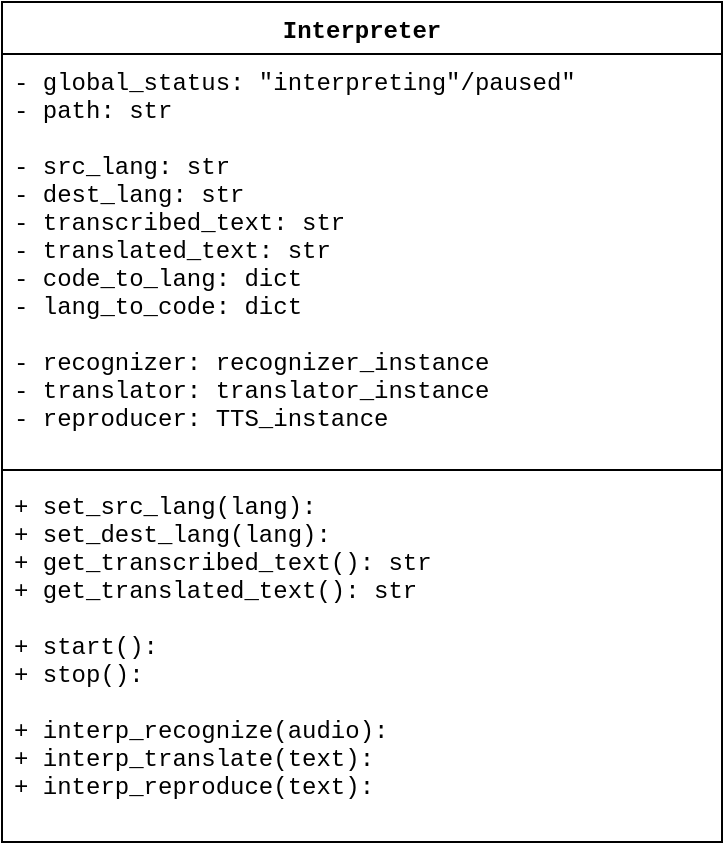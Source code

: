 <mxfile version="20.3.0" type="device" pages="4"><diagram id="FwoOUXm9tfy0Qg-wcHdk" name="interpreter"><mxGraphModel dx="885" dy="544" grid="1" gridSize="10" guides="1" tooltips="1" connect="1" arrows="1" fold="1" page="1" pageScale="1" pageWidth="827" pageHeight="1169" math="0" shadow="0"><root><mxCell id="0"/><mxCell id="1" parent="0"/><mxCell id="8Jd4LnZ1mEes5OYjH_0Y-1" value="Interpreter" style="swimlane;fontStyle=1;align=center;verticalAlign=top;childLayout=stackLayout;horizontal=1;startSize=26;horizontalStack=0;resizeParent=1;resizeParentMax=0;resizeLast=0;collapsible=1;marginBottom=0;fontFamily=Courier New;" parent="1" vertex="1"><mxGeometry x="200" y="120" width="360" height="420" as="geometry"><mxRectangle x="200" y="120" width="100" height="30" as="alternateBounds"/></mxGeometry></mxCell><mxCell id="8Jd4LnZ1mEes5OYjH_0Y-2" value="- global_status: &quot;interpreting&quot;/paused&quot;&#10;- path: str&#10;&#10;- src_lang: str&#10;- dest_lang: str&#10;- transcribed_text: str&#10;- translated_text: str&#10;- code_to_lang: dict&#10;- lang_to_code: dict&#10;&#10;- recognizer: recognizer_instance&#10;- translator: translator_instance&#10;- reproducer: TTS_instance" style="text;strokeColor=none;fillColor=none;align=left;verticalAlign=top;spacingLeft=4;spacingRight=4;overflow=hidden;rotatable=0;points=[[0,0.5],[1,0.5]];portConstraint=eastwest;fontFamily=Courier New;" parent="8Jd4LnZ1mEes5OYjH_0Y-1" vertex="1"><mxGeometry y="26" width="360" height="204" as="geometry"/></mxCell><mxCell id="8Jd4LnZ1mEes5OYjH_0Y-3" value="" style="line;strokeWidth=1;fillColor=none;align=left;verticalAlign=middle;spacingTop=-1;spacingLeft=3;spacingRight=3;rotatable=0;labelPosition=right;points=[];portConstraint=eastwest;strokeColor=inherit;" parent="8Jd4LnZ1mEes5OYjH_0Y-1" vertex="1"><mxGeometry y="230" width="360" height="8" as="geometry"/></mxCell><mxCell id="8Jd4LnZ1mEes5OYjH_0Y-4" value="+ set_src_lang(lang):&#10;+ set_dest_lang(lang):&#10;+ get_transcribed_text(): str&#10;+ get_translated_text(): str&#10;&#10;+ start():&#10;+ stop():&#10;&#10;+ interp_recognize(audio):&#10;+ interp_translate(text):&#10;+ interp_reproduce(text):&#10;" style="text;strokeColor=none;fillColor=none;align=left;verticalAlign=top;spacingLeft=4;spacingRight=4;overflow=hidden;rotatable=0;points=[[0,0.5],[1,0.5]];portConstraint=eastwest;fontFamily=Courier New;" parent="8Jd4LnZ1mEes5OYjH_0Y-1" vertex="1"><mxGeometry y="238" width="360" height="182" as="geometry"/></mxCell></root></mxGraphModel></diagram><diagram id="C5RBs43oDa-KdzZeNtuy" name="recognize"><mxGraphModel dx="885" dy="544" grid="1" gridSize="10" guides="1" tooltips="1" connect="1" arrows="1" fold="1" page="1" pageScale="1" pageWidth="827" pageHeight="1169" math="0" shadow="0"><root><mxCell id="WIyWlLk6GJQsqaUBKTNV-0"/><mxCell id="WIyWlLk6GJQsqaUBKTNV-1" parent="WIyWlLk6GJQsqaUBKTNV-0"/><mxCell id="ikbA61GNOhEXFyAfqwjC-5" value="" style="edgeStyle=orthogonalEdgeStyle;rounded=0;jumpSize=6;orthogonalLoop=1;jettySize=auto;html=1;labelBackgroundColor=default;strokeColor=default;strokeWidth=1;fontFamily=Courier New;endArrow=block;endFill=0;endSize=8;" parent="WIyWlLk6GJQsqaUBKTNV-1" source="WIyWlLk6GJQsqaUBKTNV-3" target="WIyWlLk6GJQsqaUBKTNV-6" edge="1"><mxGeometry relative="1" as="geometry"/></mxCell><mxCell id="WIyWlLk6GJQsqaUBKTNV-3" value="&lt;font face=&quot;Courier New&quot;&gt;RECOGNIZE&lt;/font&gt;" style="rounded=1;whiteSpace=wrap;html=1;fontSize=12;glass=0;strokeWidth=1;shadow=0;" parent="WIyWlLk6GJQsqaUBKTNV-1" vertex="1"><mxGeometry x="260" y="80" width="120" height="40" as="geometry"/></mxCell><mxCell id="WIyWlLk6GJQsqaUBKTNV-5" value="No" style="edgeStyle=orthogonalEdgeStyle;rounded=0;html=1;jettySize=auto;orthogonalLoop=1;fontSize=11;endArrow=block;endFill=0;endSize=8;strokeWidth=1;shadow=0;labelBackgroundColor=none;fontFamily=Courier New;" parent="WIyWlLk6GJQsqaUBKTNV-1" source="WIyWlLk6GJQsqaUBKTNV-6" edge="1"><mxGeometry x="-0.926" y="-10" relative="1" as="geometry"><mxPoint as="offset"/><mxPoint x="320" y="700" as="targetPoint"/><Array as="points"><mxPoint x="140" y="200"/><mxPoint x="140" y="700"/><mxPoint x="320" y="700"/></Array></mxGeometry></mxCell><mxCell id="WIyWlLk6GJQsqaUBKTNV-6" value="&lt;font face=&quot;Courier New&quot;&gt;if &lt;br&gt;global_status == &quot;interpreting&quot;&lt;/font&gt;" style="rhombus;whiteSpace=wrap;html=1;shadow=0;fontFamily=Helvetica;fontSize=12;align=center;strokeWidth=1;spacing=6;spacingTop=-4;" parent="WIyWlLk6GJQsqaUBKTNV-1" vertex="1"><mxGeometry x="210" y="160" width="220" height="80" as="geometry"/></mxCell><mxCell id="WIyWlLk6GJQsqaUBKTNV-11" value="&lt;font face=&quot;Courier New&quot;&gt;END&lt;/font&gt;" style="rounded=1;whiteSpace=wrap;html=1;fontSize=12;glass=0;strokeWidth=1;shadow=0;" parent="WIyWlLk6GJQsqaUBKTNV-1" vertex="1"><mxGeometry x="260" y="730" width="120" height="40" as="geometry"/></mxCell><mxCell id="ikbA61GNOhEXFyAfqwjC-8" value="" style="edgeStyle=orthogonalEdgeStyle;rounded=0;jumpSize=6;orthogonalLoop=1;jettySize=auto;html=1;labelBackgroundColor=default;strokeColor=default;strokeWidth=1;fontFamily=Courier New;endArrow=block;endFill=0;endSize=8;labelBorderColor=none;entryX=0.5;entryY=0;entryDx=0;entryDy=0;" parent="WIyWlLk6GJQsqaUBKTNV-1" source="ikbA61GNOhEXFyAfqwjC-1" target="nJKKoopl7yeW_85fuWt3-2" edge="1"><mxGeometry relative="1" as="geometry"><mxPoint x="320" y="380" as="targetPoint"/></mxGeometry></mxCell><mxCell id="ikbA61GNOhEXFyAfqwjC-1" value="audio = recognizer_instance.listen()" style="rounded=0;whiteSpace=wrap;html=1;fontFamily=Courier New;" parent="WIyWlLk6GJQsqaUBKTNV-1" vertex="1"><mxGeometry x="210" y="280" width="220" height="50" as="geometry"/></mxCell><mxCell id="ikbA61GNOhEXFyAfqwjC-7" value="Yes" style="edgeStyle=orthogonalEdgeStyle;rounded=0;html=1;jettySize=auto;orthogonalLoop=1;fontSize=11;endArrow=block;endFill=0;endSize=8;strokeWidth=1;shadow=0;labelBackgroundColor=none;fontFamily=Courier New;exitX=0.5;exitY=1;exitDx=0;exitDy=0;entryX=0.5;entryY=0;entryDx=0;entryDy=0;" parent="WIyWlLk6GJQsqaUBKTNV-1" source="WIyWlLk6GJQsqaUBKTNV-6" target="ikbA61GNOhEXFyAfqwjC-1" edge="1"><mxGeometry y="20" relative="1" as="geometry"><mxPoint as="offset"/><mxPoint x="350" y="260" as="sourcePoint"/><mxPoint x="470" y="260" as="targetPoint"/></mxGeometry></mxCell><mxCell id="ikbA61GNOhEXFyAfqwjC-10" value="" style="edgeStyle=orthogonalEdgeStyle;rounded=0;jumpSize=6;orthogonalLoop=1;jettySize=auto;html=1;labelBackgroundColor=default;labelBorderColor=none;strokeColor=default;strokeWidth=1;fontFamily=Courier New;endArrow=block;endFill=0;endSize=8;" parent="WIyWlLk6GJQsqaUBKTNV-1" source="ikbA61GNOhEXFyAfqwjC-9" target="nJKKoopl7yeW_85fuWt3-7" edge="1"><mxGeometry relative="1" as="geometry"><mxPoint x="330.04" y="665.015" as="targetPoint"/></mxGeometry></mxCell><mxCell id="ikbA61GNOhEXFyAfqwjC-9" value="thread RECOGNIZE" style="shape=process;whiteSpace=wrap;html=1;backgroundOutline=1;fontFamily=Courier New;size=0.062;" parent="WIyWlLk6GJQsqaUBKTNV-1" vertex="1"><mxGeometry x="240" y="550" width="160" height="40" as="geometry"/></mxCell><mxCell id="nJKKoopl7yeW_85fuWt3-4" value="" style="edgeStyle=orthogonalEdgeStyle;rounded=0;orthogonalLoop=1;jettySize=auto;html=1;endArrow=block;endFill=0;endSize=8;" edge="1" parent="WIyWlLk6GJQsqaUBKTNV-1" source="nJKKoopl7yeW_85fuWt3-2" target="nJKKoopl7yeW_85fuWt3-3"><mxGeometry relative="1" as="geometry"/></mxCell><mxCell id="nJKKoopl7yeW_85fuWt3-2" value="text = recognizer_instance.recognize&lt;br&gt;(audio, src_lang)" style="rounded=0;whiteSpace=wrap;html=1;fontFamily=Courier New;" vertex="1" parent="WIyWlLk6GJQsqaUBKTNV-1"><mxGeometry x="200" y="370" width="240" height="60" as="geometry"/></mxCell><mxCell id="nJKKoopl7yeW_85fuWt3-6" value="" style="edgeStyle=orthogonalEdgeStyle;rounded=0;orthogonalLoop=1;jettySize=auto;html=1;endArrow=block;endFill=0;endSize=8;" edge="1" parent="WIyWlLk6GJQsqaUBKTNV-1" source="nJKKoopl7yeW_85fuWt3-3" target="ikbA61GNOhEXFyAfqwjC-9"><mxGeometry relative="1" as="geometry"/></mxCell><mxCell id="nJKKoopl7yeW_85fuWt3-3" value="transcribed_text = text" style="rounded=0;whiteSpace=wrap;html=1;fontFamily=Courier New;" vertex="1" parent="WIyWlLk6GJQsqaUBKTNV-1"><mxGeometry x="220" y="470" width="200" height="40" as="geometry"/></mxCell><mxCell id="oepjlq3MVX5zsIITZcRK-0" value="" style="edgeStyle=orthogonalEdgeStyle;rounded=0;orthogonalLoop=1;jettySize=auto;html=1;endArrow=block;endFill=0;endSize=8;" edge="1" parent="WIyWlLk6GJQsqaUBKTNV-1" source="nJKKoopl7yeW_85fuWt3-7" target="WIyWlLk6GJQsqaUBKTNV-11"><mxGeometry relative="1" as="geometry"/></mxCell><mxCell id="nJKKoopl7yeW_85fuWt3-7" value="TRANSLATE(text)" style="shape=process;whiteSpace=wrap;html=1;backgroundOutline=1;fontFamily=Courier New;size=0.062;" vertex="1" parent="WIyWlLk6GJQsqaUBKTNV-1"><mxGeometry x="240" y="630" width="160" height="40" as="geometry"/></mxCell></root></mxGraphModel></diagram><diagram id="03pqyN14TzEUAxYlL7b5" name="translate"><mxGraphModel dx="885" dy="544" grid="1" gridSize="10" guides="1" tooltips="1" connect="1" arrows="1" fold="1" page="1" pageScale="1" pageWidth="827" pageHeight="1169" math="0" shadow="0"><root><mxCell id="0"/><mxCell id="1" parent="0"/><mxCell id="nbrReOkkFOG3u1VCIMLb-1" value="" style="edgeStyle=orthogonalEdgeStyle;rounded=0;jumpSize=6;orthogonalLoop=1;jettySize=auto;html=1;labelBackgroundColor=default;strokeColor=default;strokeWidth=1;fontFamily=Courier New;endArrow=block;endFill=0;endSize=8;" edge="1" parent="1" source="nbrReOkkFOG3u1VCIMLb-2" target="nbrReOkkFOG3u1VCIMLb-4"><mxGeometry relative="1" as="geometry"/></mxCell><mxCell id="nbrReOkkFOG3u1VCIMLb-2" value="&lt;font face=&quot;Courier New&quot;&gt;TRANSLATE(text)&lt;/font&gt;" style="rounded=1;whiteSpace=wrap;html=1;fontSize=12;glass=0;strokeWidth=1;shadow=0;" vertex="1" parent="1"><mxGeometry x="250" y="80" width="140" height="40" as="geometry"/></mxCell><mxCell id="nbrReOkkFOG3u1VCIMLb-3" value="No" style="edgeStyle=orthogonalEdgeStyle;rounded=0;html=1;jettySize=auto;orthogonalLoop=1;fontSize=11;endArrow=block;endFill=0;endSize=8;strokeWidth=1;shadow=0;labelBackgroundColor=none;fontFamily=Courier New;" edge="1" parent="1" source="nbrReOkkFOG3u1VCIMLb-4"><mxGeometry x="-0.926" y="-10" relative="1" as="geometry"><mxPoint as="offset"/><mxPoint x="320" y="540" as="targetPoint"/><Array as="points"><mxPoint x="140" y="200"/><mxPoint x="140" y="540"/><mxPoint x="320" y="540"/></Array></mxGeometry></mxCell><mxCell id="nbrReOkkFOG3u1VCIMLb-4" value="&lt;font face=&quot;Courier New&quot;&gt;if &lt;br&gt;global_status == &quot;interpreting&quot;&lt;/font&gt;" style="rhombus;whiteSpace=wrap;html=1;shadow=0;fontFamily=Helvetica;fontSize=12;align=center;strokeWidth=1;spacing=6;spacingTop=-4;" vertex="1" parent="1"><mxGeometry x="210" y="160" width="220" height="80" as="geometry"/></mxCell><mxCell id="nbrReOkkFOG3u1VCIMLb-8" value="&lt;font face=&quot;Courier New&quot;&gt;END&lt;/font&gt;" style="rounded=1;whiteSpace=wrap;html=1;fontSize=12;glass=0;strokeWidth=1;shadow=0;" vertex="1" parent="1"><mxGeometry x="260" y="570" width="120" height="40" as="geometry"/></mxCell><mxCell id="nbrReOkkFOG3u1VCIMLb-9" value="" style="edgeStyle=orthogonalEdgeStyle;rounded=0;jumpSize=6;orthogonalLoop=1;jettySize=auto;html=1;labelBackgroundColor=default;strokeColor=default;strokeWidth=1;fontFamily=Courier New;endArrow=block;endFill=0;endSize=8;labelBorderColor=none;entryX=0.5;entryY=0;entryDx=0;entryDy=0;" edge="1" parent="1" source="nbrReOkkFOG3u1VCIMLb-10" target="nbrReOkkFOG3u1VCIMLb-19"><mxGeometry relative="1" as="geometry"><mxPoint x="320" y="370" as="targetPoint"/></mxGeometry></mxCell><mxCell id="nbrReOkkFOG3u1VCIMLb-10" value="trans_text = translator_instance.translate&lt;br&gt;(text, src_lang, dest_lang)" style="rounded=0;whiteSpace=wrap;html=1;fontFamily=Courier New;" vertex="1" parent="1"><mxGeometry x="175" y="280" width="290" height="70" as="geometry"/></mxCell><mxCell id="nbrReOkkFOG3u1VCIMLb-11" value="Yes" style="edgeStyle=orthogonalEdgeStyle;rounded=0;html=1;jettySize=auto;orthogonalLoop=1;fontSize=11;endArrow=block;endFill=0;endSize=8;strokeWidth=1;shadow=0;labelBackgroundColor=none;fontFamily=Courier New;exitX=0.5;exitY=1;exitDx=0;exitDy=0;" edge="1" parent="1" source="nbrReOkkFOG3u1VCIMLb-4"><mxGeometry y="20" relative="1" as="geometry"><mxPoint as="offset"/><mxPoint x="350" y="260" as="sourcePoint"/><mxPoint x="320" y="280" as="targetPoint"/></mxGeometry></mxCell><mxCell id="vCsg1nrSDT_kO04BV9y--4" value="" style="edgeStyle=orthogonalEdgeStyle;rounded=0;orthogonalLoop=1;jettySize=auto;html=1;fontFamily=Courier New;endArrow=block;endFill=0;endSize=8;" edge="1" parent="1" source="nbrReOkkFOG3u1VCIMLb-19" target="vCsg1nrSDT_kO04BV9y--3"><mxGeometry relative="1" as="geometry"/></mxCell><mxCell id="nbrReOkkFOG3u1VCIMLb-19" value="translated_text = trans_text" style="rounded=0;whiteSpace=wrap;html=1;fontFamily=Courier New;" vertex="1" parent="1"><mxGeometry x="180" y="390" width="280" height="40" as="geometry"/></mxCell><mxCell id="nbrReOkkFOG3u1VCIMLb-20" value="" style="edgeStyle=orthogonalEdgeStyle;rounded=0;orthogonalLoop=1;jettySize=auto;html=1;endSize=8;endArrow=block;endFill=0;exitX=0.5;exitY=1;exitDx=0;exitDy=0;" edge="1" parent="1" target="nbrReOkkFOG3u1VCIMLb-8"><mxGeometry relative="1" as="geometry"><mxPoint x="320" y="510" as="sourcePoint"/></mxGeometry></mxCell><mxCell id="vCsg1nrSDT_kO04BV9y--3" value="&lt;font face=&quot;Courier New&quot;&gt;REPRODUCE(trans_text)&lt;/font&gt;" style="shape=process;whiteSpace=wrap;html=1;backgroundOutline=1;size=0.056;" vertex="1" parent="1"><mxGeometry x="220" y="470" width="200" height="40" as="geometry"/></mxCell></root></mxGraphModel></diagram><diagram id="CnZ2HmndDxxm0gsfQ8AF" name="reproduce"><mxGraphModel dx="885" dy="544" grid="1" gridSize="10" guides="1" tooltips="1" connect="1" arrows="1" fold="1" page="1" pageScale="1" pageWidth="827" pageHeight="1169" math="0" shadow="0"><root><mxCell id="0"/><mxCell id="1" parent="0"/><mxCell id="H5_cgiax7PjKsWi6xvu5-1" value="" style="edgeStyle=orthogonalEdgeStyle;rounded=0;jumpSize=6;orthogonalLoop=1;jettySize=auto;html=1;labelBackgroundColor=default;strokeColor=default;strokeWidth=1;fontFamily=Courier New;endArrow=block;endFill=0;endSize=8;" edge="1" parent="1" source="H5_cgiax7PjKsWi6xvu5-2" target="H5_cgiax7PjKsWi6xvu5-4"><mxGeometry relative="1" as="geometry"/></mxCell><mxCell id="H5_cgiax7PjKsWi6xvu5-2" value="&lt;font face=&quot;Courier New&quot;&gt;REPRODUCE(text)&lt;/font&gt;" style="rounded=1;whiteSpace=wrap;html=1;fontSize=12;glass=0;strokeWidth=1;shadow=0;" vertex="1" parent="1"><mxGeometry x="250" y="80" width="140" height="40" as="geometry"/></mxCell><mxCell id="H5_cgiax7PjKsWi6xvu5-3" value="No" style="edgeStyle=orthogonalEdgeStyle;rounded=0;html=1;jettySize=auto;orthogonalLoop=1;fontSize=11;endArrow=block;endFill=0;endSize=8;strokeWidth=1;shadow=0;labelBackgroundColor=none;fontFamily=Courier New;" edge="1" parent="1" source="H5_cgiax7PjKsWi6xvu5-4"><mxGeometry x="-0.926" y="-10" relative="1" as="geometry"><mxPoint as="offset"/><mxPoint x="320" y="590" as="targetPoint"/><Array as="points"><mxPoint x="140" y="200"/><mxPoint x="140" y="590"/><mxPoint x="320" y="590"/></Array></mxGeometry></mxCell><mxCell id="H5_cgiax7PjKsWi6xvu5-4" value="&lt;font face=&quot;Courier New&quot;&gt;if &lt;br&gt;global_status == &quot;interpreting&quot;&lt;/font&gt;" style="rhombus;whiteSpace=wrap;html=1;shadow=0;fontFamily=Helvetica;fontSize=12;align=center;strokeWidth=1;spacing=6;spacingTop=-4;" vertex="1" parent="1"><mxGeometry x="210" y="160" width="220" height="80" as="geometry"/></mxCell><mxCell id="H5_cgiax7PjKsWi6xvu5-5" value="&lt;font face=&quot;Courier New&quot;&gt;END&lt;/font&gt;" style="rounded=1;whiteSpace=wrap;html=1;fontSize=12;glass=0;strokeWidth=1;shadow=0;" vertex="1" parent="1"><mxGeometry x="260" y="620" width="120" height="40" as="geometry"/></mxCell><mxCell id="H5_cgiax7PjKsWi6xvu5-6" value="" style="edgeStyle=orthogonalEdgeStyle;rounded=0;jumpSize=6;orthogonalLoop=1;jettySize=auto;html=1;labelBackgroundColor=default;strokeColor=default;strokeWidth=1;fontFamily=Courier New;endArrow=block;endFill=0;endSize=8;labelBorderColor=none;entryX=0.5;entryY=0;entryDx=0;entryDy=0;" edge="1" parent="1" source="H5_cgiax7PjKsWi6xvu5-7" target="KpYxhwS1Fv6OOaP9RJhz-2"><mxGeometry relative="1" as="geometry"><mxPoint x="350" y="340" as="targetPoint"/></mxGeometry></mxCell><mxCell id="H5_cgiax7PjKsWi6xvu5-7" value="audio = TTS_instance.TTS(text)" style="rounded=0;whiteSpace=wrap;html=1;fontFamily=Courier New;" vertex="1" parent="1"><mxGeometry x="190" y="280" width="260" height="40" as="geometry"/></mxCell><mxCell id="H5_cgiax7PjKsWi6xvu5-8" value="Yes" style="edgeStyle=orthogonalEdgeStyle;rounded=0;html=1;jettySize=auto;orthogonalLoop=1;fontSize=11;endArrow=block;endFill=0;endSize=8;strokeWidth=1;shadow=0;labelBackgroundColor=none;fontFamily=Courier New;exitX=0.5;exitY=1;exitDx=0;exitDy=0;" edge="1" parent="1" source="H5_cgiax7PjKsWi6xvu5-4"><mxGeometry y="20" relative="1" as="geometry"><mxPoint as="offset"/><mxPoint x="350" y="260" as="sourcePoint"/><mxPoint x="320" y="280" as="targetPoint"/></mxGeometry></mxCell><mxCell id="H5_cgiax7PjKsWi6xvu5-9" value="" style="edgeStyle=orthogonalEdgeStyle;rounded=0;jumpSize=6;orthogonalLoop=1;jettySize=auto;html=1;labelBackgroundColor=default;labelBorderColor=none;strokeColor=default;strokeWidth=1;fontFamily=Courier New;endArrow=block;endFill=0;endSize=8;exitX=0.5;exitY=1;exitDx=0;exitDy=0;entryX=0.5;entryY=0;entryDx=0;entryDy=0;" edge="1" parent="1" target="H5_cgiax7PjKsWi6xvu5-15"><mxGeometry relative="1" as="geometry"><mxPoint x="320" y="480" as="sourcePoint"/><mxPoint x="320" y="510" as="targetPoint"/></mxGeometry></mxCell><mxCell id="H5_cgiax7PjKsWi6xvu5-12" value="" style="edgeStyle=orthogonalEdgeStyle;rounded=0;orthogonalLoop=1;jettySize=auto;html=1;endSize=8;endArrow=block;endFill=0;exitX=0.5;exitY=1;exitDx=0;exitDy=0;" edge="1" parent="1" source="H5_cgiax7PjKsWi6xvu5-15" target="H5_cgiax7PjKsWi6xvu5-5"><mxGeometry relative="1" as="geometry"><mxPoint x="320" y="560" as="sourcePoint"/></mxGeometry></mxCell><mxCell id="H5_cgiax7PjKsWi6xvu5-15" value="wait 1 second" style="rounded=0;whiteSpace=wrap;html=1;fontFamily=Courier New;" vertex="1" parent="1"><mxGeometry x="260" y="520" width="120" height="40" as="geometry"/></mxCell><mxCell id="KpYxhwS1Fv6OOaP9RJhz-3" value="" style="edgeStyle=orthogonalEdgeStyle;rounded=0;orthogonalLoop=1;jettySize=auto;html=1;endSize=8;endArrow=block;endFill=0;" edge="1" parent="1" source="KpYxhwS1Fv6OOaP9RJhz-2"><mxGeometry relative="1" as="geometry"><mxPoint x="320" y="440" as="targetPoint"/></mxGeometry></mxCell><mxCell id="KpYxhwS1Fv6OOaP9RJhz-2" value="save audio as mp3 file" style="rounded=0;whiteSpace=wrap;html=1;fontFamily=Courier New;" vertex="1" parent="1"><mxGeometry x="220" y="360" width="200" height="40" as="geometry"/></mxCell><mxCell id="fDM5cWua849BQSNKKyUk-1" value="play audio.mp3" style="rounded=0;whiteSpace=wrap;html=1;fontFamily=Courier New;" vertex="1" parent="1"><mxGeometry x="260" y="440" width="120" height="40" as="geometry"/></mxCell></root></mxGraphModel></diagram></mxfile>